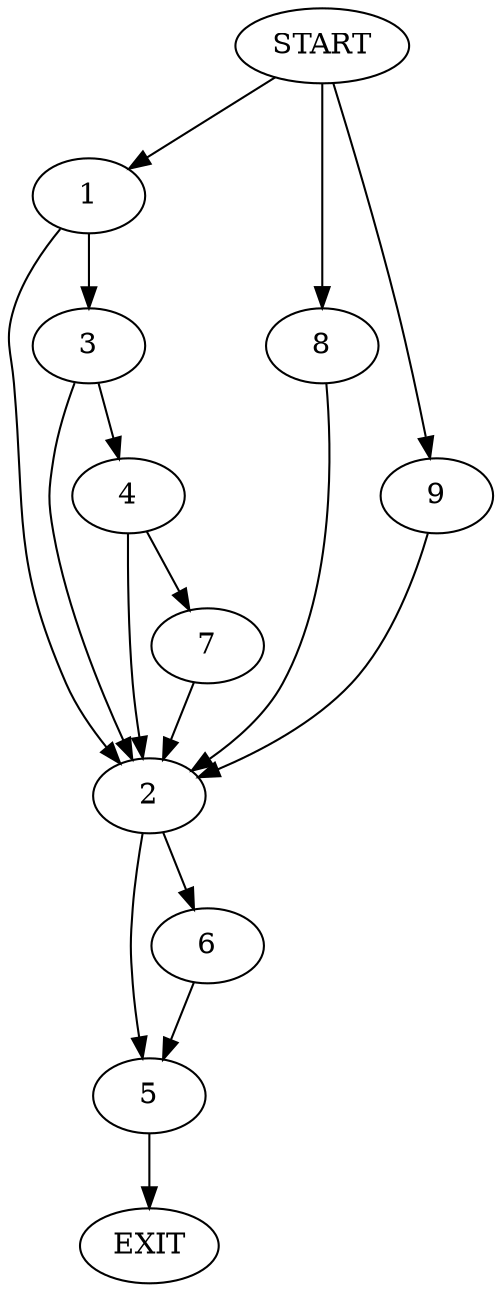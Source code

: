 digraph {
0 [label="START"]
10 [label="EXIT"]
0 -> 1
1 -> 2
1 -> 3
3 -> 4
3 -> 2
2 -> 5
2 -> 6
4 -> 2
4 -> 7
7 -> 2
0 -> 8
8 -> 2
0 -> 9
9 -> 2
5 -> 10
6 -> 5
}
